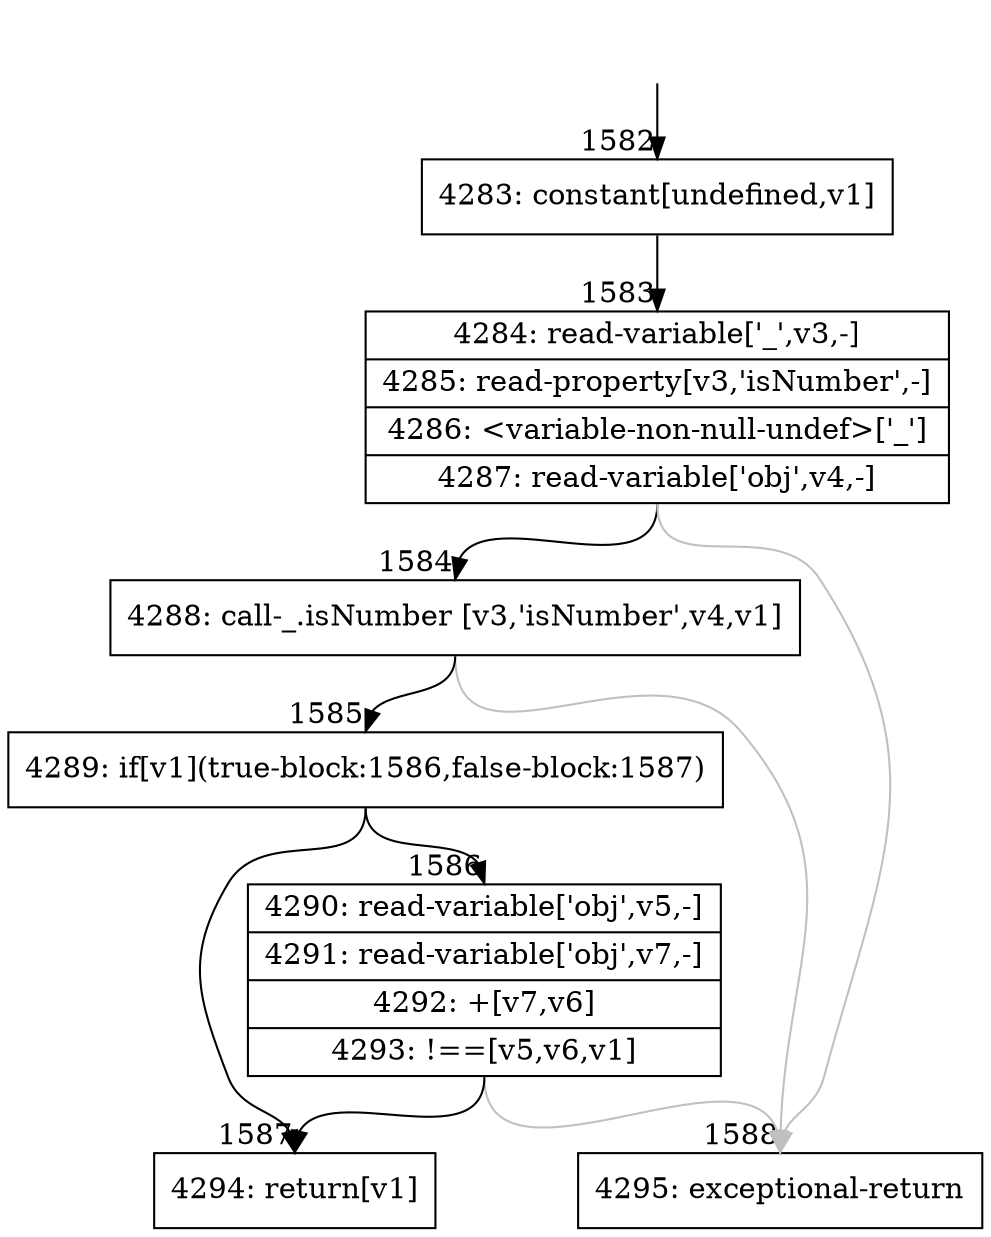 digraph {
rankdir="TD"
BB_entry129[shape=none,label=""];
BB_entry129 -> BB1582 [tailport=s, headport=n, headlabel="    1582"]
BB1582 [shape=record label="{4283: constant[undefined,v1]}" ] 
BB1582 -> BB1583 [tailport=s, headport=n, headlabel="      1583"]
BB1583 [shape=record label="{4284: read-variable['_',v3,-]|4285: read-property[v3,'isNumber',-]|4286: \<variable-non-null-undef\>['_']|4287: read-variable['obj',v4,-]}" ] 
BB1583 -> BB1584 [tailport=s, headport=n, headlabel="      1584"]
BB1583 -> BB1588 [tailport=s, headport=n, color=gray, headlabel="      1588"]
BB1584 [shape=record label="{4288: call-_.isNumber [v3,'isNumber',v4,v1]}" ] 
BB1584 -> BB1585 [tailport=s, headport=n, headlabel="      1585"]
BB1584 -> BB1588 [tailport=s, headport=n, color=gray]
BB1585 [shape=record label="{4289: if[v1](true-block:1586,false-block:1587)}" ] 
BB1585 -> BB1587 [tailport=s, headport=n, headlabel="      1587"]
BB1585 -> BB1586 [tailport=s, headport=n, headlabel="      1586"]
BB1586 [shape=record label="{4290: read-variable['obj',v5,-]|4291: read-variable['obj',v7,-]|4292: +[v7,v6]|4293: !==[v5,v6,v1]}" ] 
BB1586 -> BB1587 [tailport=s, headport=n]
BB1586 -> BB1588 [tailport=s, headport=n, color=gray]
BB1587 [shape=record label="{4294: return[v1]}" ] 
BB1588 [shape=record label="{4295: exceptional-return}" ] 
//#$~ 1288
}
